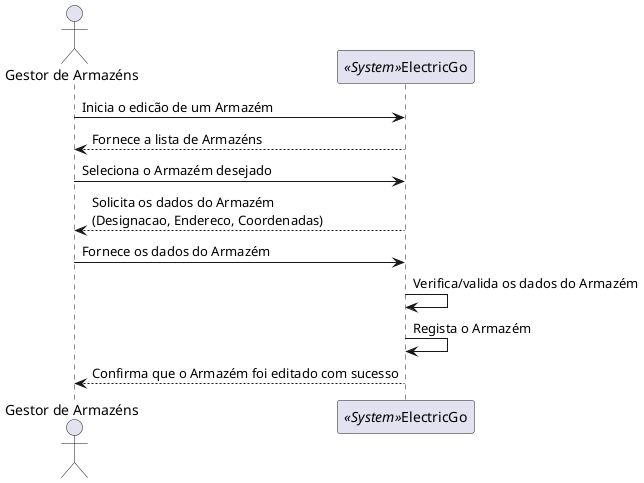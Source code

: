@startuml
actor "Gestor de Armazéns" as A
participant "<i><<System>></i>ElectricGo" as S

A -> S: Inicia o edicão de um Armazém
S --> A: Fornece a lista de Armazéns

A -> S: Seleciona o Armazém desejado
S --> A: Solicita os dados do Armazém\n(Designacao, Endereco, Coordenadas)

A -> S: Fornece os dados do Armazém
S -> S: Verifica/valida os dados do Armazém
S -> S: Regista o Armazém
S --> A: Confirma que o Armazém foi editado com sucesso

@enduml
